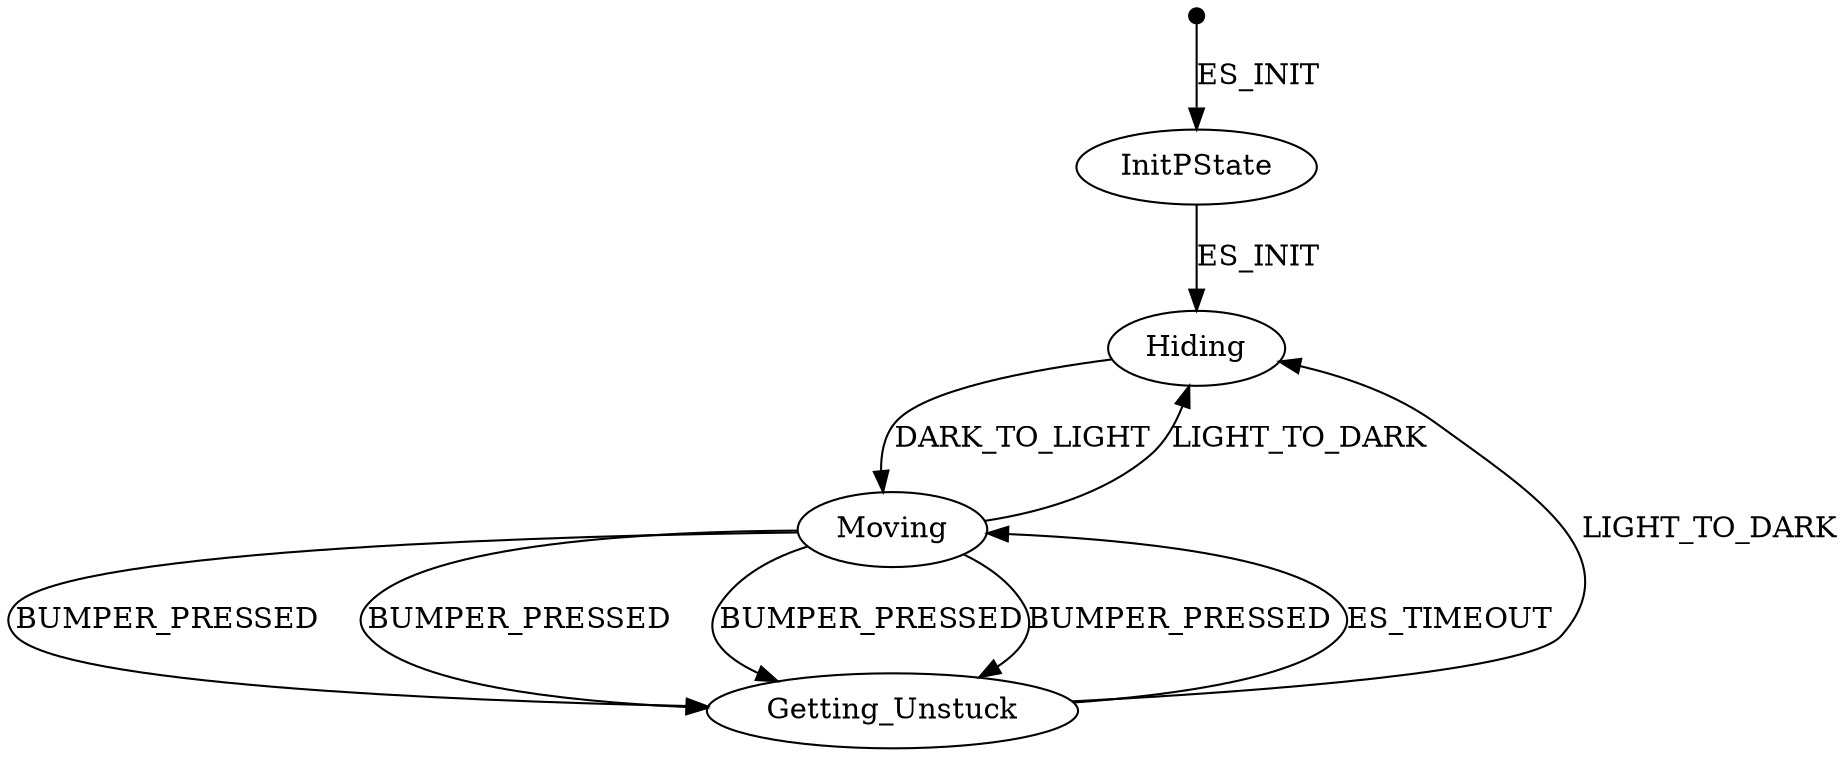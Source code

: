 
digraph fsm {

    // header
    // rankdir=LR;
    init [shape = "point", color = "black",style="filled",width=.1,forcelabels=false]; 

    // states
    InitPState;
    Hiding;
    Moving;
    Getting_Unstuck;

    // transitions
    init -> InitPState[label = ES_INIT];
    InitPState -> Hiding  [label = ES_INIT]; // switch if
    Hiding -> Moving  [label = DARK_TO_LIGHT]; // switch switch
    Moving -> Hiding  [label = LIGHT_TO_DARK]; // switch if
    Moving -> Getting_Unstuck  [label = BUMPER_PRESSED]; // switch if
    Moving -> Getting_Unstuck  [label = BUMPER_PRESSED]; // switch if
    Moving -> Getting_Unstuck  [label = BUMPER_PRESSED]; // switch if
    Moving -> Getting_Unstuck  [label = BUMPER_PRESSED]; // switch if
    Getting_Unstuck -> Hiding  [label = LIGHT_TO_DARK]; // switch if
    Getting_Unstuck -> Moving  [label = ES_TIMEOUT]; // switch if

}
